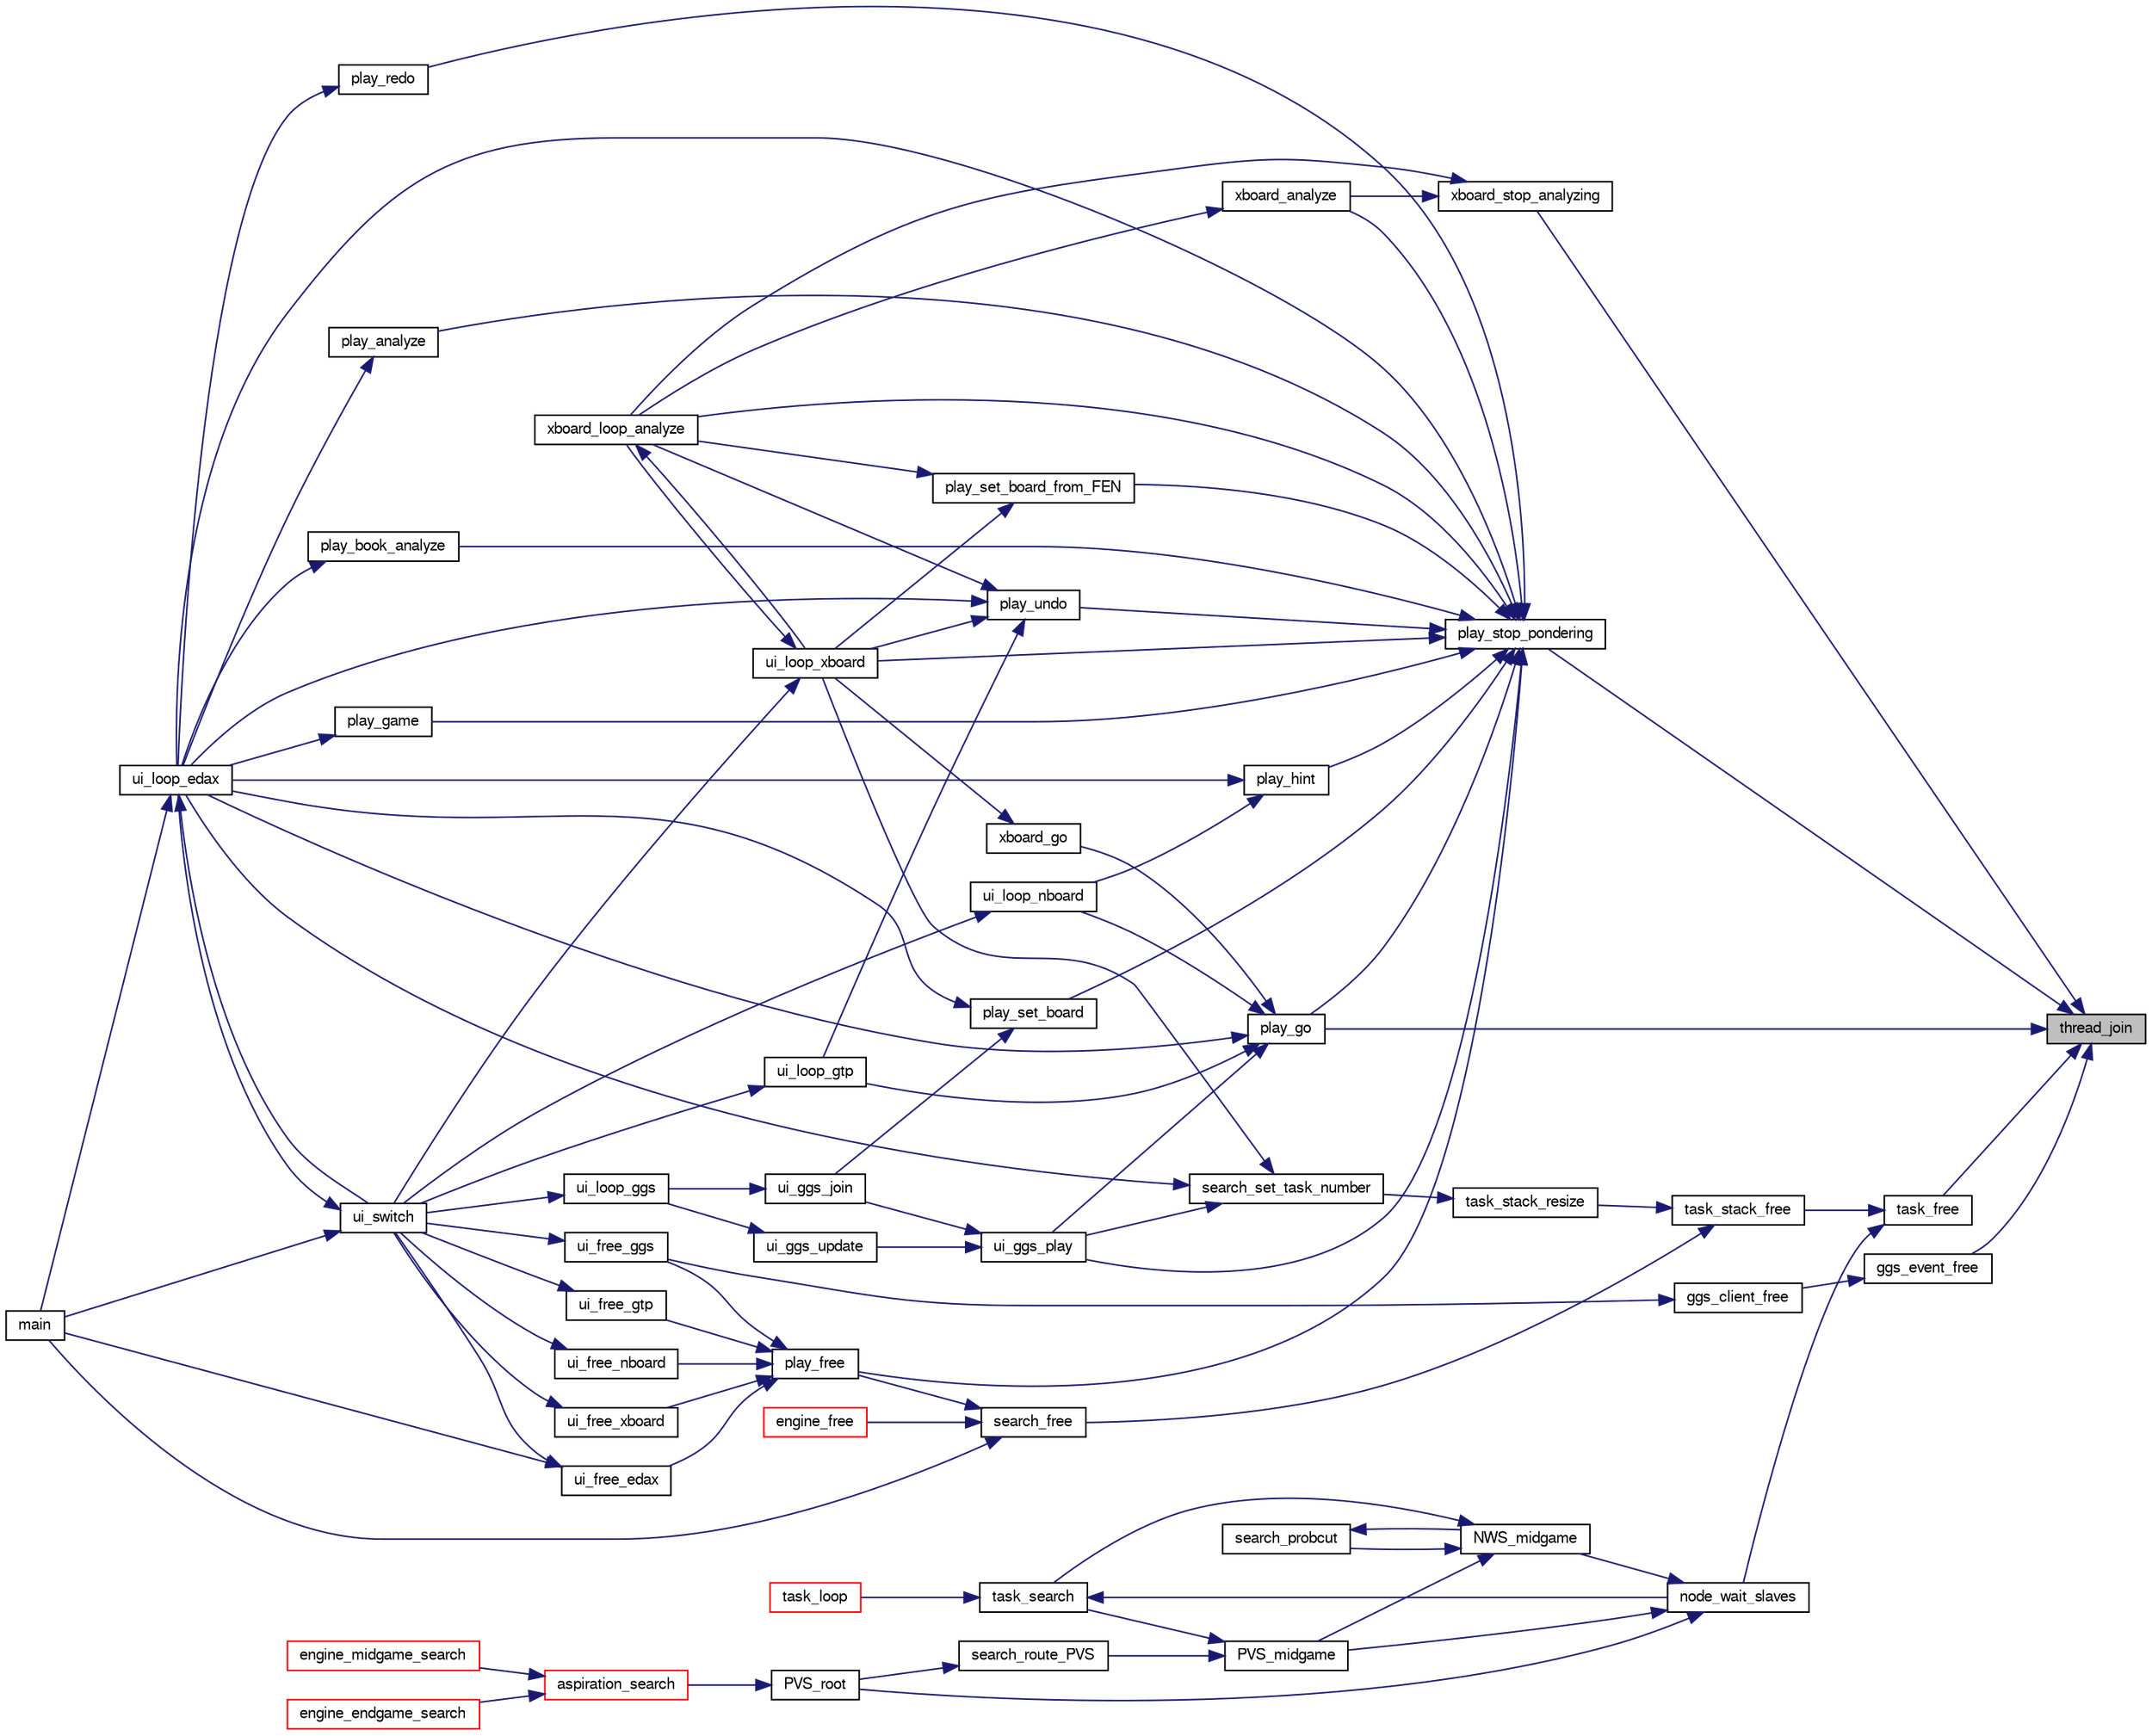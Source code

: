 digraph "thread_join"
{
 // LATEX_PDF_SIZE
  bgcolor="transparent";
  edge [fontname="FreeSans",fontsize="10",labelfontname="FreeSans",labelfontsize="10"];
  node [fontname="FreeSans",fontsize="10",shape=record];
  rankdir="RL";
  Node1 [label="thread_join",height=0.2,width=0.4,color="black", fillcolor="grey75", style="filled", fontcolor="black",tooltip="Join a thread."];
  Node1 -> Node2 [dir="back",color="midnightblue",fontsize="10",style="solid",fontname="FreeSans"];
  Node2 [label="ggs_event_free",height=0.2,width=0.4,color="black",URL="$ggs_8c.html#a7af7b8b7fb197170894616abfc7ca26c",tooltip="ggs_event_free"];
  Node2 -> Node3 [dir="back",color="midnightblue",fontsize="10",style="solid",fontname="FreeSans"];
  Node3 [label="ggs_client_free",height=0.2,width=0.4,color="black",URL="$ggs_8c.html#a03a03a9842cbde232575175831a93846",tooltip="ggs_client_free"];
  Node3 -> Node4 [dir="back",color="midnightblue",fontsize="10",style="solid",fontname="FreeSans"];
  Node4 [label="ui_free_ggs",height=0.2,width=0.4,color="black",URL="$ggs_8c.html#a11a93d97dfbb2f94da3ca253f9f6ad37",tooltip="ui_free_ggs"];
  Node4 -> Node5 [dir="back",color="midnightblue",fontsize="10",style="solid",fontname="FreeSans"];
  Node5 [label="ui_switch",height=0.2,width=0.4,color="black",URL="$ui_8c.html#a4234d6b0fd690186ef0ec2fc2eba2d4d",tooltip="Switch between different User Interface."];
  Node5 -> Node6 [dir="back",color="midnightblue",fontsize="10",style="solid",fontname="FreeSans"];
  Node6 [label="main",height=0.2,width=0.4,color="black",URL="$main_8c.html#a3c04138a5bfe5d72780bb7e82a18e627",tooltip="edax main function."];
  Node5 -> Node7 [dir="back",color="midnightblue",fontsize="10",style="solid",fontname="FreeSans"];
  Node7 [label="ui_loop_edax",height=0.2,width=0.4,color="black",URL="$edax_8c.html#a2354b96c7688bae32bedb6203d672f50",tooltip="Loop event."];
  Node7 -> Node6 [dir="back",color="midnightblue",fontsize="10",style="solid",fontname="FreeSans"];
  Node7 -> Node5 [dir="back",color="midnightblue",fontsize="10",style="solid",fontname="FreeSans"];
  Node1 -> Node8 [dir="back",color="midnightblue",fontsize="10",style="solid",fontname="FreeSans"];
  Node8 [label="play_go",height=0.2,width=0.4,color="black",URL="$play_8c.html#aeba64a0b6660a04cff93da447da3f746",tooltip="Start thinking."];
  Node8 -> Node9 [dir="back",color="midnightblue",fontsize="10",style="solid",fontname="FreeSans"];
  Node9 [label="ui_ggs_play",height=0.2,width=0.4,color="black",URL="$ggs_8c.html#a55704d516945d0fc38a4aae02fca1bfe",tooltip="ui_ggs_play"];
  Node9 -> Node10 [dir="back",color="midnightblue",fontsize="10",style="solid",fontname="FreeSans"];
  Node10 [label="ui_ggs_join",height=0.2,width=0.4,color="black",URL="$ggs_8c.html#afc8b9c7d5dd5c68bdabac6790ff83aff",tooltip="ui_ggs_join"];
  Node10 -> Node11 [dir="back",color="midnightblue",fontsize="10",style="solid",fontname="FreeSans"];
  Node11 [label="ui_loop_ggs",height=0.2,width=0.4,color="black",URL="$ggs_8c.html#a245d5c8f964506584b8d505c7305eb94",tooltip="ui_loop_ggs"];
  Node11 -> Node5 [dir="back",color="midnightblue",fontsize="10",style="solid",fontname="FreeSans"];
  Node9 -> Node12 [dir="back",color="midnightblue",fontsize="10",style="solid",fontname="FreeSans"];
  Node12 [label="ui_ggs_update",height=0.2,width=0.4,color="black",URL="$ggs_8c.html#add208abcf5430b768477f3ea02a2b139",tooltip="ui_ggs_update"];
  Node12 -> Node11 [dir="back",color="midnightblue",fontsize="10",style="solid",fontname="FreeSans"];
  Node8 -> Node7 [dir="back",color="midnightblue",fontsize="10",style="solid",fontname="FreeSans"];
  Node8 -> Node13 [dir="back",color="midnightblue",fontsize="10",style="solid",fontname="FreeSans"];
  Node13 [label="ui_loop_gtp",height=0.2,width=0.4,color="black",URL="$gtp_8c.html#aa036470059be60da73acd63418093e1e",tooltip="Loop event."];
  Node13 -> Node5 [dir="back",color="midnightblue",fontsize="10",style="solid",fontname="FreeSans"];
  Node8 -> Node14 [dir="back",color="midnightblue",fontsize="10",style="solid",fontname="FreeSans"];
  Node14 [label="ui_loop_nboard",height=0.2,width=0.4,color="black",URL="$nboard_8c.html#a13ec69450a157e8cbf526b11d1a27be6",tooltip="Loop event."];
  Node14 -> Node5 [dir="back",color="midnightblue",fontsize="10",style="solid",fontname="FreeSans"];
  Node8 -> Node15 [dir="back",color="midnightblue",fontsize="10",style="solid",fontname="FreeSans"];
  Node15 [label="xboard_go",height=0.2,width=0.4,color="black",URL="$xboard_8c.html#ac3cbe43d38c75f78ef60f463f91bf3fe",tooltip=" "];
  Node15 -> Node16 [dir="back",color="midnightblue",fontsize="10",style="solid",fontname="FreeSans"];
  Node16 [label="ui_loop_xboard",height=0.2,width=0.4,color="black",URL="$ui_8h.html#af80ec70d3d08eb4c17c84d3997aaba0f",tooltip="Loop event."];
  Node16 -> Node5 [dir="back",color="midnightblue",fontsize="10",style="solid",fontname="FreeSans"];
  Node16 -> Node17 [dir="back",color="midnightblue",fontsize="10",style="solid",fontname="FreeSans"];
  Node17 [label="xboard_loop_analyze",height=0.2,width=0.4,color="black",URL="$xboard_8c.html#a6ec4f7e4a6e59e32b5eb95b566f098c8",tooltip="Analyze."];
  Node17 -> Node16 [dir="back",color="midnightblue",fontsize="10",style="solid",fontname="FreeSans"];
  Node1 -> Node18 [dir="back",color="midnightblue",fontsize="10",style="solid",fontname="FreeSans"];
  Node18 [label="play_stop_pondering",height=0.2,width=0.4,color="black",URL="$play_8c.html#a4a4b7bf94f1ee79c788fbcca3ddc347f",tooltip="Stop pondering."];
  Node18 -> Node19 [dir="back",color="midnightblue",fontsize="10",style="solid",fontname="FreeSans"];
  Node19 [label="play_analyze",height=0.2,width=0.4,color="black",URL="$play_8c.html#a32624a895b8cf4ec475a8de0ee5df3a1",tooltip="Analyze a played game."];
  Node19 -> Node7 [dir="back",color="midnightblue",fontsize="10",style="solid",fontname="FreeSans"];
  Node18 -> Node20 [dir="back",color="midnightblue",fontsize="10",style="solid",fontname="FreeSans"];
  Node20 [label="play_book_analyze",height=0.2,width=0.4,color="black",URL="$play_8c.html#a59d1d9b9a031ed112e8c41798c8b9eee",tooltip="Analyze a played game."];
  Node20 -> Node7 [dir="back",color="midnightblue",fontsize="10",style="solid",fontname="FreeSans"];
  Node18 -> Node21 [dir="back",color="midnightblue",fontsize="10",style="solid",fontname="FreeSans"];
  Node21 [label="play_free",height=0.2,width=0.4,color="black",URL="$play_8c.html#afca3ade928d05cca88124f7b11aee4ab",tooltip="Free resources."];
  Node21 -> Node22 [dir="back",color="midnightblue",fontsize="10",style="solid",fontname="FreeSans"];
  Node22 [label="ui_free_edax",height=0.2,width=0.4,color="black",URL="$edax_8c.html#a8a6bd7ee8b36a8c5a43c6caccbfee76d",tooltip="free resources used by edax protocol."];
  Node22 -> Node6 [dir="back",color="midnightblue",fontsize="10",style="solid",fontname="FreeSans"];
  Node22 -> Node5 [dir="back",color="midnightblue",fontsize="10",style="solid",fontname="FreeSans"];
  Node21 -> Node4 [dir="back",color="midnightblue",fontsize="10",style="solid",fontname="FreeSans"];
  Node21 -> Node23 [dir="back",color="midnightblue",fontsize="10",style="solid",fontname="FreeSans"];
  Node23 [label="ui_free_gtp",height=0.2,width=0.4,color="black",URL="$gtp_8c.html#afd9cfc8bbddb89ce7ad447c4fc3a70f9",tooltip="free resources used by edax protocol"];
  Node23 -> Node5 [dir="back",color="midnightblue",fontsize="10",style="solid",fontname="FreeSans"];
  Node21 -> Node24 [dir="back",color="midnightblue",fontsize="10",style="solid",fontname="FreeSans"];
  Node24 [label="ui_free_nboard",height=0.2,width=0.4,color="black",URL="$nboard_8c.html#afb0065ce4534f228a398a6fbbe9fc10c",tooltip="free resources used by edax protocol"];
  Node24 -> Node5 [dir="back",color="midnightblue",fontsize="10",style="solid",fontname="FreeSans"];
  Node21 -> Node25 [dir="back",color="midnightblue",fontsize="10",style="solid",fontname="FreeSans"];
  Node25 [label="ui_free_xboard",height=0.2,width=0.4,color="black",URL="$ui_8h.html#a0e17e7032e6f7e58e8fe9ae0ca0343da",tooltip="free resources used by xboard protocol."];
  Node25 -> Node5 [dir="back",color="midnightblue",fontsize="10",style="solid",fontname="FreeSans"];
  Node18 -> Node26 [dir="back",color="midnightblue",fontsize="10",style="solid",fontname="FreeSans"];
  Node26 [label="play_game",height=0.2,width=0.4,color="black",URL="$play_8c.html#aa65881d7c57508d9d79a3c9da4ee2b40",tooltip="Play a move sequence."];
  Node26 -> Node7 [dir="back",color="midnightblue",fontsize="10",style="solid",fontname="FreeSans"];
  Node18 -> Node8 [dir="back",color="midnightblue",fontsize="10",style="solid",fontname="FreeSans"];
  Node18 -> Node27 [dir="back",color="midnightblue",fontsize="10",style="solid",fontname="FreeSans"];
  Node27 [label="play_hint",height=0.2,width=0.4,color="black",URL="$play_8c.html#a331a1824215c3c7be0241fe0e2d4da57",tooltip="Start thinking."];
  Node27 -> Node7 [dir="back",color="midnightblue",fontsize="10",style="solid",fontname="FreeSans"];
  Node27 -> Node14 [dir="back",color="midnightblue",fontsize="10",style="solid",fontname="FreeSans"];
  Node18 -> Node28 [dir="back",color="midnightblue",fontsize="10",style="solid",fontname="FreeSans"];
  Node28 [label="play_redo",height=0.2,width=0.4,color="black",URL="$play_8c.html#add09aa48ac574a2eccb7859b661679f5",tooltip="Redo a move."];
  Node28 -> Node7 [dir="back",color="midnightblue",fontsize="10",style="solid",fontname="FreeSans"];
  Node18 -> Node29 [dir="back",color="midnightblue",fontsize="10",style="solid",fontname="FreeSans"];
  Node29 [label="play_set_board",height=0.2,width=0.4,color="black",URL="$play_8c.html#a1bfe6e6fbf65454d1f4e807358400661",tooltip="Set a new board."];
  Node29 -> Node10 [dir="back",color="midnightblue",fontsize="10",style="solid",fontname="FreeSans"];
  Node29 -> Node7 [dir="back",color="midnightblue",fontsize="10",style="solid",fontname="FreeSans"];
  Node18 -> Node30 [dir="back",color="midnightblue",fontsize="10",style="solid",fontname="FreeSans"];
  Node30 [label="play_set_board_from_FEN",height=0.2,width=0.4,color="black",URL="$play_8c.html#a377c8cff47d9a59797cc615360b659be",tooltip="Set a new board."];
  Node30 -> Node16 [dir="back",color="midnightblue",fontsize="10",style="solid",fontname="FreeSans"];
  Node30 -> Node17 [dir="back",color="midnightblue",fontsize="10",style="solid",fontname="FreeSans"];
  Node18 -> Node31 [dir="back",color="midnightblue",fontsize="10",style="solid",fontname="FreeSans"];
  Node31 [label="play_undo",height=0.2,width=0.4,color="black",URL="$play_8c.html#ad882a4aab00428deb1159a896b46884e",tooltip="Undo a move."];
  Node31 -> Node7 [dir="back",color="midnightblue",fontsize="10",style="solid",fontname="FreeSans"];
  Node31 -> Node13 [dir="back",color="midnightblue",fontsize="10",style="solid",fontname="FreeSans"];
  Node31 -> Node16 [dir="back",color="midnightblue",fontsize="10",style="solid",fontname="FreeSans"];
  Node31 -> Node17 [dir="back",color="midnightblue",fontsize="10",style="solid",fontname="FreeSans"];
  Node18 -> Node9 [dir="back",color="midnightblue",fontsize="10",style="solid",fontname="FreeSans"];
  Node18 -> Node7 [dir="back",color="midnightblue",fontsize="10",style="solid",fontname="FreeSans"];
  Node18 -> Node16 [dir="back",color="midnightblue",fontsize="10",style="solid",fontname="FreeSans"];
  Node18 -> Node32 [dir="back",color="midnightblue",fontsize="10",style="solid",fontname="FreeSans"];
  Node32 [label="xboard_analyze",height=0.2,width=0.4,color="black",URL="$xboard_8c.html#a213bcf9938dc33b50c60576920dbecda",tooltip="Analyze."];
  Node32 -> Node17 [dir="back",color="midnightblue",fontsize="10",style="solid",fontname="FreeSans"];
  Node18 -> Node17 [dir="back",color="midnightblue",fontsize="10",style="solid",fontname="FreeSans"];
  Node1 -> Node33 [dir="back",color="midnightblue",fontsize="10",style="solid",fontname="FreeSans"];
  Node33 [label="task_free",height=0.2,width=0.4,color="black",URL="$ybwc_8c.html#a7ac944c5b45b2c8870c2eea4d4a140bb",tooltip="Free resources used by a task."];
  Node33 -> Node34 [dir="back",color="midnightblue",fontsize="10",style="solid",fontname="FreeSans"];
  Node34 [label="node_wait_slaves",height=0.2,width=0.4,color="black",URL="$ybwc_8c.html#a6cab65bf7dade2f8653a2e3276b89c78",tooltip="Wait for slaves termination."];
  Node34 -> Node35 [dir="back",color="midnightblue",fontsize="10",style="solid",fontname="FreeSans"];
  Node35 [label="NWS_midgame",height=0.2,width=0.4,color="black",URL="$midgame_8c.html#a124e89d53abb00ee28a9f3135b5682dc",tooltip="Evaluate a midgame position with a Null Window Search algorithm."];
  Node35 -> Node36 [dir="back",color="midnightblue",fontsize="10",style="solid",fontname="FreeSans"];
  Node36 [label="PVS_midgame",height=0.2,width=0.4,color="black",URL="$midgame_8c.html#a356424012da8237d13afb64450c0fb33",tooltip="Evaluate a position with a deep Principal Variation Search algorithm."];
  Node36 -> Node37 [dir="back",color="midnightblue",fontsize="10",style="solid",fontname="FreeSans"];
  Node37 [label="search_route_PVS",height=0.2,width=0.4,color="black",URL="$root_8c.html#ab2e5830644a88819b823d90fd9878d4d",tooltip="Reroute the PVS between midgame,endgame or terminal PVS."];
  Node37 -> Node38 [dir="back",color="midnightblue",fontsize="10",style="solid",fontname="FreeSans"];
  Node38 [label="PVS_root",height=0.2,width=0.4,color="black",URL="$root_8c.html#a1367650ce57b9632f862da187074edb7",tooltip="Principal Variation Search algorithm at the root of the tree."];
  Node38 -> Node39 [dir="back",color="midnightblue",fontsize="10",style="solid",fontname="FreeSans"];
  Node39 [label="aspiration_search",height=0.2,width=0.4,color="red",URL="$root_8c.html#ad7e7acc5e26be0248b45eff34678ee3b",tooltip="Aspiration window."];
  Node39 -> Node40 [dir="back",color="midnightblue",fontsize="10",style="solid",fontname="FreeSans"];
  Node40 [label="engine_endgame_search",height=0.2,width=0.4,color="red",URL="$cassio_8c.html#a59118e647ced4f05560b431b30ad73b9",tooltip="Endgame search."];
  Node39 -> Node42 [dir="back",color="midnightblue",fontsize="10",style="solid",fontname="FreeSans"];
  Node42 [label="engine_midgame_search",height=0.2,width=0.4,color="red",URL="$cassio_8c.html#a71ebe2bfb187238a48c94edd82cb3024",tooltip="Midgame search."];
  Node36 -> Node86 [dir="back",color="midnightblue",fontsize="10",style="solid",fontname="FreeSans"];
  Node86 [label="task_search",height=0.2,width=0.4,color="black",URL="$ybwc_8c.html#aaa4fc1461e78cd5569318f9e19399e50",tooltip="A parallel search within a Task structure."];
  Node86 -> Node34 [dir="back",color="midnightblue",fontsize="10",style="solid",fontname="FreeSans"];
  Node86 -> Node87 [dir="back",color="midnightblue",fontsize="10",style="solid",fontname="FreeSans"];
  Node87 [label="task_loop",height=0.2,width=0.4,color="red",URL="$ybwc_8c.html#a6b16943d9461c507b37a3228768e840d",tooltip="The main loop runned by a task."];
  Node35 -> Node95 [dir="back",color="midnightblue",fontsize="10",style="solid",fontname="FreeSans"];
  Node95 [label="search_probcut",height=0.2,width=0.4,color="black",URL="$midgame_8c.html#a232fed82bb28cdcc18d59d1cfecab0f1",tooltip="Probcut."];
  Node95 -> Node35 [dir="back",color="midnightblue",fontsize="10",style="solid",fontname="FreeSans"];
  Node35 -> Node86 [dir="back",color="midnightblue",fontsize="10",style="solid",fontname="FreeSans"];
  Node34 -> Node36 [dir="back",color="midnightblue",fontsize="10",style="solid",fontname="FreeSans"];
  Node34 -> Node38 [dir="back",color="midnightblue",fontsize="10",style="solid",fontname="FreeSans"];
  Node33 -> Node96 [dir="back",color="midnightblue",fontsize="10",style="solid",fontname="FreeSans"];
  Node96 [label="task_stack_free",height=0.2,width=0.4,color="black",URL="$ybwc_8c.html#a014d09308199e359679ee70d35346b97",tooltip="Free resources used by the stack of tasks."];
  Node96 -> Node97 [dir="back",color="midnightblue",fontsize="10",style="solid",fontname="FreeSans"];
  Node97 [label="search_free",height=0.2,width=0.4,color="black",URL="$search_8c.html#a40c54ba43b59f852d5a56836c1a1005f",tooltip="Free the search allocated ressource."];
  Node97 -> Node98 [dir="back",color="midnightblue",fontsize="10",style="solid",fontname="FreeSans"];
  Node98 [label="engine_free",height=0.2,width=0.4,color="red",URL="$cassio_8c.html#ace9b54892acd610b69834a7c93c182de",tooltip="free resources allocated"];
  Node97 -> Node6 [dir="back",color="midnightblue",fontsize="10",style="solid",fontname="FreeSans"];
  Node97 -> Node21 [dir="back",color="midnightblue",fontsize="10",style="solid",fontname="FreeSans"];
  Node96 -> Node93 [dir="back",color="midnightblue",fontsize="10",style="solid",fontname="FreeSans"];
  Node93 [label="task_stack_resize",height=0.2,width=0.4,color="black",URL="$ybwc_8c.html#a95a724079314f7b0fa62a0d83ad74541",tooltip="Resize the stack of tasks."];
  Node93 -> Node94 [dir="back",color="midnightblue",fontsize="10",style="solid",fontname="FreeSans"];
  Node94 [label="search_set_task_number",height=0.2,width=0.4,color="black",URL="$search_8c.html#a68cd7675b74d22fc78ce88467e02d6ab",tooltip="Change the number of task."];
  Node94 -> Node9 [dir="back",color="midnightblue",fontsize="10",style="solid",fontname="FreeSans"];
  Node94 -> Node7 [dir="back",color="midnightblue",fontsize="10",style="solid",fontname="FreeSans"];
  Node94 -> Node16 [dir="back",color="midnightblue",fontsize="10",style="solid",fontname="FreeSans"];
  Node1 -> Node99 [dir="back",color="midnightblue",fontsize="10",style="solid",fontname="FreeSans"];
  Node99 [label="xboard_stop_analyzing",height=0.2,width=0.4,color="black",URL="$xboard_8c.html#a4b96eb470a3f6f0a052df69513157265",tooltip="Stop analyzing."];
  Node99 -> Node32 [dir="back",color="midnightblue",fontsize="10",style="solid",fontname="FreeSans"];
  Node99 -> Node17 [dir="back",color="midnightblue",fontsize="10",style="solid",fontname="FreeSans"];
}
